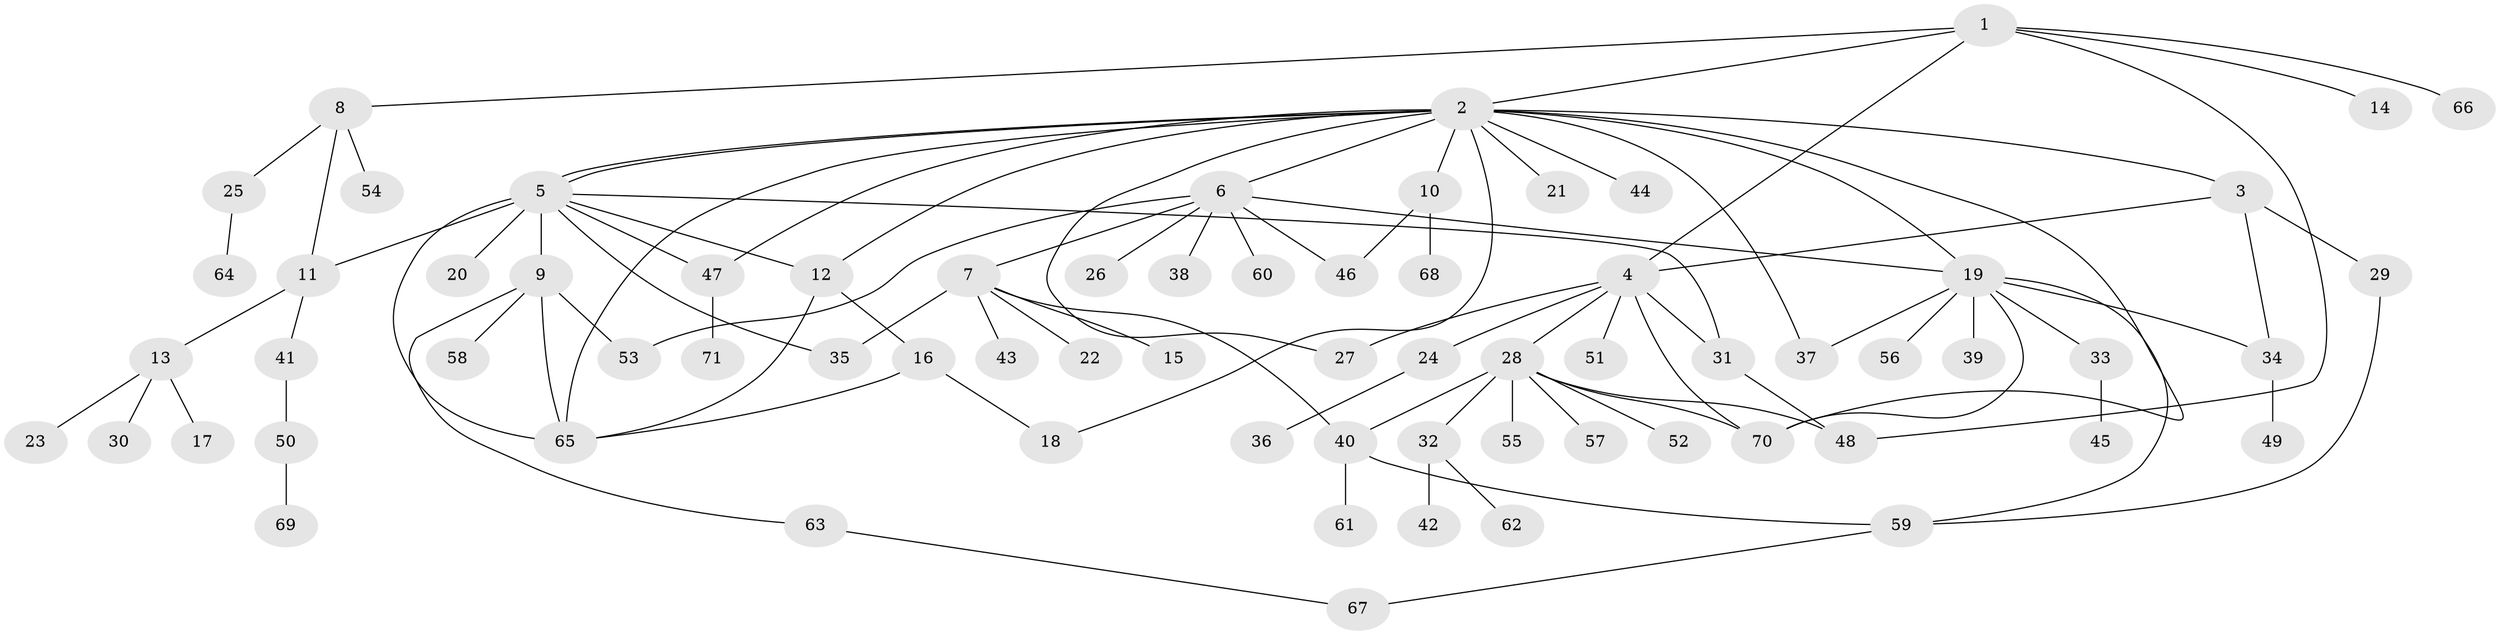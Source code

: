 // coarse degree distribution, {7: 0.02040816326530612, 1: 0.5102040816326531, 2: 0.2857142857142857, 16: 0.02040816326530612, 15: 0.02040816326530612, 4: 0.061224489795918366, 6: 0.02040816326530612, 3: 0.04081632653061224, 9: 0.02040816326530612}
// Generated by graph-tools (version 1.1) at 2025/50/03/04/25 21:50:19]
// undirected, 71 vertices, 97 edges
graph export_dot {
graph [start="1"]
  node [color=gray90,style=filled];
  1;
  2;
  3;
  4;
  5;
  6;
  7;
  8;
  9;
  10;
  11;
  12;
  13;
  14;
  15;
  16;
  17;
  18;
  19;
  20;
  21;
  22;
  23;
  24;
  25;
  26;
  27;
  28;
  29;
  30;
  31;
  32;
  33;
  34;
  35;
  36;
  37;
  38;
  39;
  40;
  41;
  42;
  43;
  44;
  45;
  46;
  47;
  48;
  49;
  50;
  51;
  52;
  53;
  54;
  55;
  56;
  57;
  58;
  59;
  60;
  61;
  62;
  63;
  64;
  65;
  66;
  67;
  68;
  69;
  70;
  71;
  1 -- 2;
  1 -- 4;
  1 -- 8;
  1 -- 14;
  1 -- 48;
  1 -- 66;
  2 -- 3;
  2 -- 5;
  2 -- 5;
  2 -- 6;
  2 -- 10;
  2 -- 12;
  2 -- 18;
  2 -- 19;
  2 -- 21;
  2 -- 27;
  2 -- 37;
  2 -- 44;
  2 -- 47;
  2 -- 65;
  2 -- 70;
  3 -- 4;
  3 -- 29;
  3 -- 34;
  4 -- 24;
  4 -- 27;
  4 -- 28;
  4 -- 31;
  4 -- 51;
  4 -- 70;
  5 -- 9;
  5 -- 11;
  5 -- 12;
  5 -- 20;
  5 -- 31;
  5 -- 35;
  5 -- 47;
  5 -- 65;
  6 -- 7;
  6 -- 19;
  6 -- 26;
  6 -- 38;
  6 -- 46;
  6 -- 53;
  6 -- 60;
  7 -- 15;
  7 -- 22;
  7 -- 35;
  7 -- 40;
  7 -- 43;
  8 -- 11;
  8 -- 25;
  8 -- 54;
  9 -- 53;
  9 -- 58;
  9 -- 63;
  9 -- 65;
  10 -- 46;
  10 -- 68;
  11 -- 13;
  11 -- 41;
  12 -- 16;
  12 -- 65;
  13 -- 17;
  13 -- 23;
  13 -- 30;
  16 -- 18;
  16 -- 65;
  19 -- 33;
  19 -- 34;
  19 -- 37;
  19 -- 39;
  19 -- 56;
  19 -- 59;
  19 -- 70;
  24 -- 36;
  25 -- 64;
  28 -- 32;
  28 -- 40;
  28 -- 48;
  28 -- 52;
  28 -- 55;
  28 -- 57;
  28 -- 70;
  29 -- 59;
  31 -- 48;
  32 -- 42;
  32 -- 62;
  33 -- 45;
  34 -- 49;
  40 -- 59;
  40 -- 61;
  41 -- 50;
  47 -- 71;
  50 -- 69;
  59 -- 67;
  63 -- 67;
}
